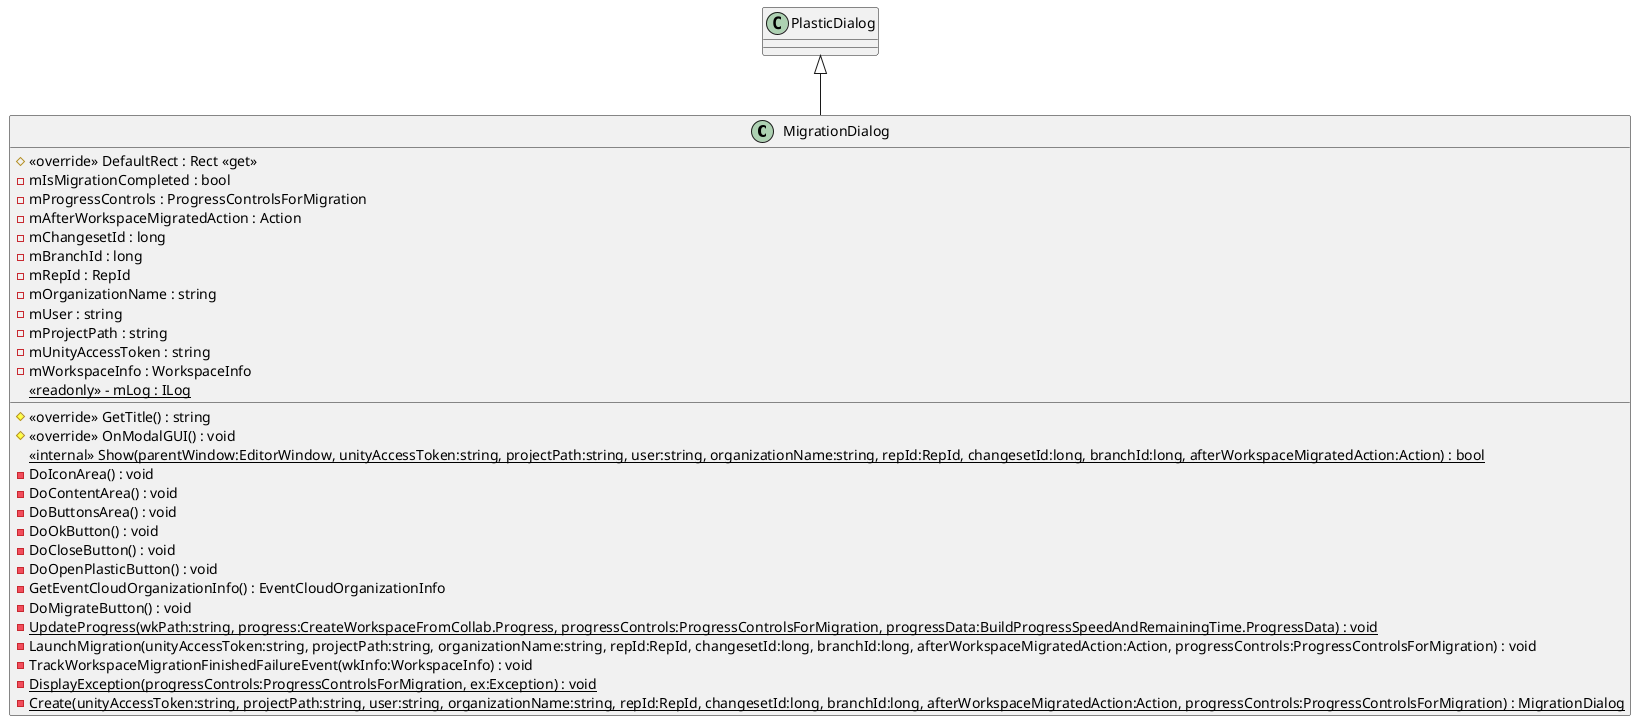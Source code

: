 @startuml
class MigrationDialog {
    # <<override>> DefaultRect : Rect <<get>>
    # <<override>> GetTitle() : string
    # <<override>> OnModalGUI() : void
    <<internal>> {static} Show(parentWindow:EditorWindow, unityAccessToken:string, projectPath:string, user:string, organizationName:string, repId:RepId, changesetId:long, branchId:long, afterWorkspaceMigratedAction:Action) : bool
    - DoIconArea() : void
    - DoContentArea() : void
    - DoButtonsArea() : void
    - DoOkButton() : void
    - DoCloseButton() : void
    - DoOpenPlasticButton() : void
    - GetEventCloudOrganizationInfo() : EventCloudOrganizationInfo
    - DoMigrateButton() : void
    {static} - UpdateProgress(wkPath:string, progress:CreateWorkspaceFromCollab.Progress, progressControls:ProgressControlsForMigration, progressData:BuildProgressSpeedAndRemainingTime.ProgressData) : void
    - LaunchMigration(unityAccessToken:string, projectPath:string, organizationName:string, repId:RepId, changesetId:long, branchId:long, afterWorkspaceMigratedAction:Action, progressControls:ProgressControlsForMigration) : void
    - TrackWorkspaceMigrationFinishedFailureEvent(wkInfo:WorkspaceInfo) : void
    {static} - DisplayException(progressControls:ProgressControlsForMigration, ex:Exception) : void
    {static} - Create(unityAccessToken:string, projectPath:string, user:string, organizationName:string, repId:RepId, changesetId:long, branchId:long, afterWorkspaceMigratedAction:Action, progressControls:ProgressControlsForMigration) : MigrationDialog
    - mIsMigrationCompleted : bool
    - mProgressControls : ProgressControlsForMigration
    - mAfterWorkspaceMigratedAction : Action
    - mChangesetId : long
    - mBranchId : long
    - mRepId : RepId
    - mOrganizationName : string
    - mUser : string
    - mProjectPath : string
    - mUnityAccessToken : string
    - mWorkspaceInfo : WorkspaceInfo
    {static} <<readonly>> - mLog : ILog
}
PlasticDialog <|-- MigrationDialog
@enduml

